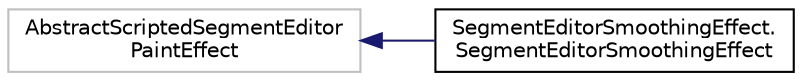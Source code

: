 digraph "Graphical Class Hierarchy"
{
  bgcolor="transparent";
  edge [fontname="Helvetica",fontsize="10",labelfontname="Helvetica",labelfontsize="10"];
  node [fontname="Helvetica",fontsize="10",shape=record];
  rankdir="LR";
  Node1084 [label="AbstractScriptedSegmentEditor\lPaintEffect",height=0.2,width=0.4,color="grey75"];
  Node1084 -> Node0 [dir="back",color="midnightblue",fontsize="10",style="solid",fontname="Helvetica"];
  Node0 [label="SegmentEditorSmoothingEffect.\lSegmentEditorSmoothingEffect",height=0.2,width=0.4,color="black",URL="$classSegmentEditorSmoothingEffect_1_1SegmentEditorSmoothingEffect.html"];
}
